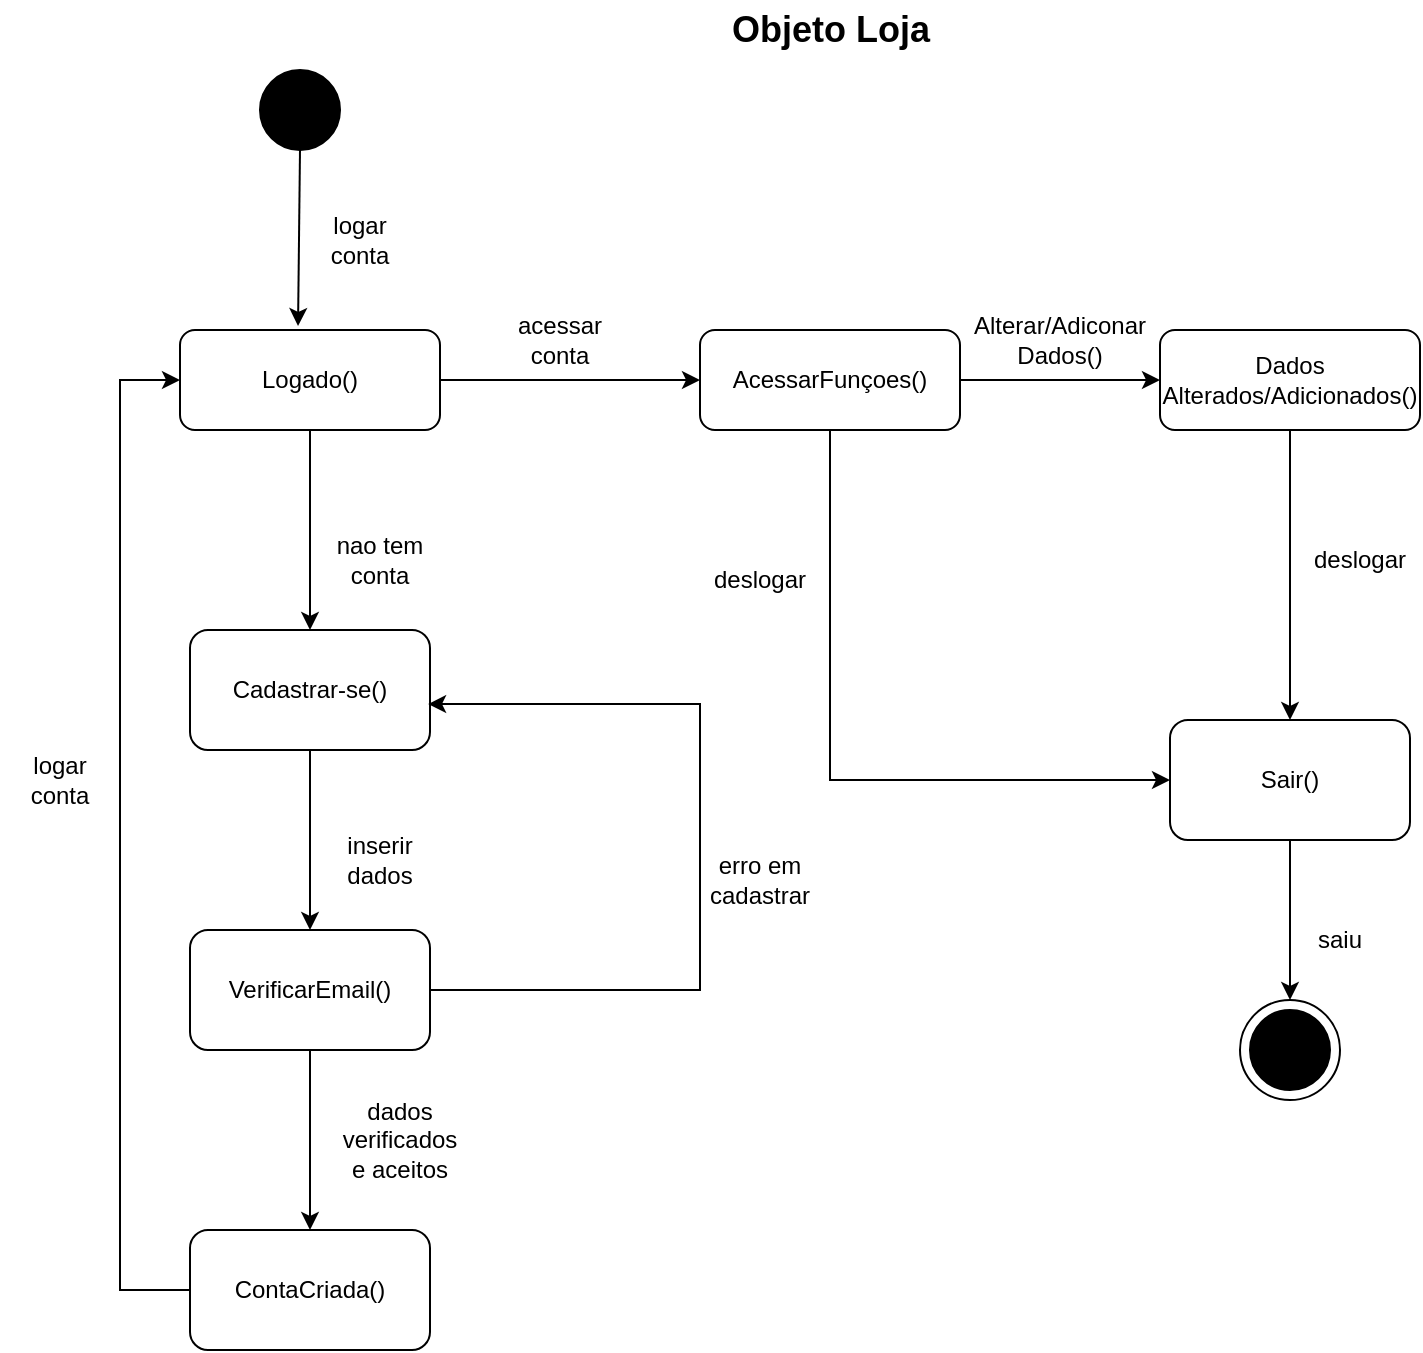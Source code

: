 <mxfile version="17.4.0" type="github"><diagram id="R75Mo8eNjW9HDw2Sxx0P" name="Page-1"><mxGraphModel dx="1296" dy="706" grid="1" gridSize="10" guides="1" tooltips="1" connect="1" arrows="1" fold="1" page="1" pageScale="1" pageWidth="827" pageHeight="1169" math="0" shadow="0"><root><mxCell id="0"/><mxCell id="1" parent="0"/><mxCell id="7iKNPw_ovYo5i9_i5qKB-2" value="" style="ellipse;whiteSpace=wrap;html=1;aspect=fixed;fillColor=#000000;" vertex="1" parent="1"><mxGeometry x="140" y="70" width="40" height="40" as="geometry"/></mxCell><mxCell id="7iKNPw_ovYo5i9_i5qKB-3" value="Logado()" style="rounded=1;whiteSpace=wrap;html=1;fillColor=#FFFFFF;" vertex="1" parent="1"><mxGeometry x="100" y="200" width="130" height="50" as="geometry"/></mxCell><mxCell id="7iKNPw_ovYo5i9_i5qKB-4" value="" style="endArrow=classic;html=1;rounded=0;exitX=0.5;exitY=1;exitDx=0;exitDy=0;entryX=0.454;entryY=-0.04;entryDx=0;entryDy=0;entryPerimeter=0;" edge="1" parent="1" source="7iKNPw_ovYo5i9_i5qKB-2" target="7iKNPw_ovYo5i9_i5qKB-3"><mxGeometry width="50" height="50" relative="1" as="geometry"><mxPoint x="390" y="340" as="sourcePoint"/><mxPoint x="440" y="290" as="targetPoint"/></mxGeometry></mxCell><mxCell id="7iKNPw_ovYo5i9_i5qKB-5" value="logar conta" style="text;html=1;strokeColor=none;fillColor=none;align=center;verticalAlign=middle;whiteSpace=wrap;rounded=0;" vertex="1" parent="1"><mxGeometry x="160" y="140" width="60" height="30" as="geometry"/></mxCell><mxCell id="7iKNPw_ovYo5i9_i5qKB-6" value="" style="endArrow=classic;html=1;rounded=0;exitX=0.5;exitY=1;exitDx=0;exitDy=0;entryX=0.5;entryY=0;entryDx=0;entryDy=0;" edge="1" parent="1" source="7iKNPw_ovYo5i9_i5qKB-3" target="7iKNPw_ovYo5i9_i5qKB-7"><mxGeometry width="50" height="50" relative="1" as="geometry"><mxPoint x="170" y="380" as="sourcePoint"/><mxPoint x="165" y="340" as="targetPoint"/></mxGeometry></mxCell><mxCell id="7iKNPw_ovYo5i9_i5qKB-7" value="Cadastrar-se()" style="rounded=1;whiteSpace=wrap;html=1;fillColor=#FFFFFF;" vertex="1" parent="1"><mxGeometry x="105" y="350" width="120" height="60" as="geometry"/></mxCell><mxCell id="7iKNPw_ovYo5i9_i5qKB-8" value="nao tem conta" style="text;html=1;strokeColor=none;fillColor=none;align=center;verticalAlign=middle;whiteSpace=wrap;rounded=0;" vertex="1" parent="1"><mxGeometry x="170" y="300" width="60" height="30" as="geometry"/></mxCell><mxCell id="7iKNPw_ovYo5i9_i5qKB-9" value="VerificarEmail()" style="rounded=1;whiteSpace=wrap;html=1;fillColor=#FFFFFF;" vertex="1" parent="1"><mxGeometry x="105" y="500" width="120" height="60" as="geometry"/></mxCell><mxCell id="7iKNPw_ovYo5i9_i5qKB-10" value="" style="endArrow=classic;html=1;rounded=0;exitX=0.5;exitY=1;exitDx=0;exitDy=0;entryX=0.5;entryY=0;entryDx=0;entryDy=0;" edge="1" parent="1" source="7iKNPw_ovYo5i9_i5qKB-7" target="7iKNPw_ovYo5i9_i5qKB-9"><mxGeometry width="50" height="50" relative="1" as="geometry"><mxPoint x="390" y="430" as="sourcePoint"/><mxPoint x="440" y="380" as="targetPoint"/></mxGeometry></mxCell><mxCell id="7iKNPw_ovYo5i9_i5qKB-11" value="inserir dados" style="text;html=1;strokeColor=none;fillColor=none;align=center;verticalAlign=middle;whiteSpace=wrap;rounded=0;" vertex="1" parent="1"><mxGeometry x="170" y="450" width="60" height="30" as="geometry"/></mxCell><mxCell id="7iKNPw_ovYo5i9_i5qKB-12" value="" style="endArrow=classic;html=1;rounded=0;exitX=1;exitY=0.5;exitDx=0;exitDy=0;entryX=0.992;entryY=0.617;entryDx=0;entryDy=0;entryPerimeter=0;" edge="1" parent="1" source="7iKNPw_ovYo5i9_i5qKB-9" target="7iKNPw_ovYo5i9_i5qKB-7"><mxGeometry width="50" height="50" relative="1" as="geometry"><mxPoint x="390" y="530" as="sourcePoint"/><mxPoint x="360" y="370" as="targetPoint"/><Array as="points"><mxPoint x="310" y="530"/><mxPoint x="360" y="530"/><mxPoint x="360" y="387"/></Array></mxGeometry></mxCell><mxCell id="7iKNPw_ovYo5i9_i5qKB-13" value="erro em cadastrar" style="text;html=1;strokeColor=none;fillColor=none;align=center;verticalAlign=middle;whiteSpace=wrap;rounded=0;" vertex="1" parent="1"><mxGeometry x="360" y="460" width="60" height="30" as="geometry"/></mxCell><mxCell id="7iKNPw_ovYo5i9_i5qKB-14" value="" style="endArrow=classic;html=1;rounded=0;exitX=0.5;exitY=1;exitDx=0;exitDy=0;entryX=0.5;entryY=0;entryDx=0;entryDy=0;" edge="1" parent="1" source="7iKNPw_ovYo5i9_i5qKB-9" target="7iKNPw_ovYo5i9_i5qKB-15"><mxGeometry width="50" height="50" relative="1" as="geometry"><mxPoint x="390" y="520" as="sourcePoint"/><mxPoint x="160" y="670" as="targetPoint"/></mxGeometry></mxCell><mxCell id="7iKNPw_ovYo5i9_i5qKB-15" value="ContaCriada()" style="rounded=1;whiteSpace=wrap;html=1;fillColor=#FFFFFF;" vertex="1" parent="1"><mxGeometry x="105" y="650" width="120" height="60" as="geometry"/></mxCell><mxCell id="7iKNPw_ovYo5i9_i5qKB-16" value="dados verificados e aceitos" style="text;html=1;strokeColor=none;fillColor=none;align=center;verticalAlign=middle;whiteSpace=wrap;rounded=0;" vertex="1" parent="1"><mxGeometry x="180" y="590" width="60" height="30" as="geometry"/></mxCell><mxCell id="7iKNPw_ovYo5i9_i5qKB-17" value="" style="endArrow=classic;html=1;rounded=0;exitX=0;exitY=0.5;exitDx=0;exitDy=0;entryX=0;entryY=0.5;entryDx=0;entryDy=0;" edge="1" parent="1" source="7iKNPw_ovYo5i9_i5qKB-15" target="7iKNPw_ovYo5i9_i5qKB-3"><mxGeometry width="50" height="50" relative="1" as="geometry"><mxPoint x="10" y="660" as="sourcePoint"/><mxPoint x="90" y="250" as="targetPoint"/><Array as="points"><mxPoint x="70" y="680"/><mxPoint x="70" y="225"/></Array></mxGeometry></mxCell><mxCell id="7iKNPw_ovYo5i9_i5qKB-18" value="logar conta" style="text;html=1;strokeColor=none;fillColor=none;align=center;verticalAlign=middle;whiteSpace=wrap;rounded=0;" vertex="1" parent="1"><mxGeometry x="10" y="410" width="60" height="30" as="geometry"/></mxCell><mxCell id="7iKNPw_ovYo5i9_i5qKB-19" value="AcessarFunçoes()" style="rounded=1;whiteSpace=wrap;html=1;fillColor=#FFFFFF;" vertex="1" parent="1"><mxGeometry x="360" y="200" width="130" height="50" as="geometry"/></mxCell><mxCell id="7iKNPw_ovYo5i9_i5qKB-20" value="" style="endArrow=classic;html=1;rounded=0;exitX=1;exitY=0.5;exitDx=0;exitDy=0;entryX=0;entryY=0.5;entryDx=0;entryDy=0;" edge="1" parent="1" source="7iKNPw_ovYo5i9_i5qKB-3" target="7iKNPw_ovYo5i9_i5qKB-19"><mxGeometry width="50" height="50" relative="1" as="geometry"><mxPoint x="390" y="310" as="sourcePoint"/><mxPoint x="440" y="260" as="targetPoint"/></mxGeometry></mxCell><mxCell id="7iKNPw_ovYo5i9_i5qKB-21" value="acessar conta" style="text;html=1;strokeColor=none;fillColor=none;align=center;verticalAlign=middle;whiteSpace=wrap;rounded=0;" vertex="1" parent="1"><mxGeometry x="260" y="190" width="60" height="30" as="geometry"/></mxCell><mxCell id="7iKNPw_ovYo5i9_i5qKB-22" value="Dados&lt;br&gt;Alterados/Adicionados()" style="rounded=1;whiteSpace=wrap;html=1;fillColor=#FFFFFF;" vertex="1" parent="1"><mxGeometry x="590" y="200" width="130" height="50" as="geometry"/></mxCell><mxCell id="7iKNPw_ovYo5i9_i5qKB-23" value="" style="endArrow=classic;html=1;rounded=0;exitX=1;exitY=0.5;exitDx=0;exitDy=0;entryX=0;entryY=0.5;entryDx=0;entryDy=0;" edge="1" parent="1" source="7iKNPw_ovYo5i9_i5qKB-19" target="7iKNPw_ovYo5i9_i5qKB-22"><mxGeometry width="50" height="50" relative="1" as="geometry"><mxPoint x="390" y="310" as="sourcePoint"/><mxPoint x="440" y="260" as="targetPoint"/></mxGeometry></mxCell><mxCell id="7iKNPw_ovYo5i9_i5qKB-24" value="Alterar/Adiconar&lt;br&gt;Dados()" style="text;html=1;strokeColor=none;fillColor=none;align=center;verticalAlign=middle;whiteSpace=wrap;rounded=0;" vertex="1" parent="1"><mxGeometry x="510" y="190" width="60" height="30" as="geometry"/></mxCell><mxCell id="7iKNPw_ovYo5i9_i5qKB-25" value="Sair()" style="rounded=1;whiteSpace=wrap;html=1;fillColor=#FFFFFF;" vertex="1" parent="1"><mxGeometry x="595" y="395" width="120" height="60" as="geometry"/></mxCell><mxCell id="7iKNPw_ovYo5i9_i5qKB-26" value="" style="endArrow=classic;html=1;rounded=0;exitX=0.5;exitY=1;exitDx=0;exitDy=0;entryX=0;entryY=0.5;entryDx=0;entryDy=0;" edge="1" parent="1" source="7iKNPw_ovYo5i9_i5qKB-19" target="7iKNPw_ovYo5i9_i5qKB-25"><mxGeometry width="50" height="50" relative="1" as="geometry"><mxPoint x="440" y="340" as="sourcePoint"/><mxPoint x="425" y="420" as="targetPoint"/><Array as="points"><mxPoint x="425" y="425"/></Array></mxGeometry></mxCell><mxCell id="7iKNPw_ovYo5i9_i5qKB-27" value="deslogar" style="text;html=1;strokeColor=none;fillColor=none;align=center;verticalAlign=middle;whiteSpace=wrap;rounded=0;" vertex="1" parent="1"><mxGeometry x="360" y="310" width="60" height="30" as="geometry"/></mxCell><mxCell id="7iKNPw_ovYo5i9_i5qKB-28" value="" style="endArrow=classic;html=1;rounded=0;exitX=0.5;exitY=1;exitDx=0;exitDy=0;entryX=0.5;entryY=0;entryDx=0;entryDy=0;" edge="1" parent="1" source="7iKNPw_ovYo5i9_i5qKB-22" target="7iKNPw_ovYo5i9_i5qKB-25"><mxGeometry width="50" height="50" relative="1" as="geometry"><mxPoint x="390" y="390" as="sourcePoint"/><mxPoint x="440" y="340" as="targetPoint"/></mxGeometry></mxCell><mxCell id="7iKNPw_ovYo5i9_i5qKB-29" value="deslogar" style="text;html=1;strokeColor=none;fillColor=none;align=center;verticalAlign=middle;whiteSpace=wrap;rounded=0;" vertex="1" parent="1"><mxGeometry x="660" y="300" width="60" height="30" as="geometry"/></mxCell><mxCell id="7iKNPw_ovYo5i9_i5qKB-30" value="" style="ellipse;whiteSpace=wrap;html=1;aspect=fixed;fillColor=#FFFFFF;" vertex="1" parent="1"><mxGeometry x="630" y="535" width="50" height="50" as="geometry"/></mxCell><mxCell id="7iKNPw_ovYo5i9_i5qKB-31" value="" style="ellipse;whiteSpace=wrap;html=1;aspect=fixed;fillColor=#000000;" vertex="1" parent="1"><mxGeometry x="635" y="540" width="40" height="40" as="geometry"/></mxCell><mxCell id="7iKNPw_ovYo5i9_i5qKB-32" value="" style="endArrow=classic;html=1;rounded=0;exitX=0.5;exitY=1;exitDx=0;exitDy=0;entryX=0.5;entryY=0;entryDx=0;entryDy=0;" edge="1" parent="1" source="7iKNPw_ovYo5i9_i5qKB-25" target="7iKNPw_ovYo5i9_i5qKB-30"><mxGeometry width="50" height="50" relative="1" as="geometry"><mxPoint x="390" y="390" as="sourcePoint"/><mxPoint x="655" y="520" as="targetPoint"/></mxGeometry></mxCell><mxCell id="7iKNPw_ovYo5i9_i5qKB-33" value="saiu" style="text;html=1;strokeColor=none;fillColor=none;align=center;verticalAlign=middle;whiteSpace=wrap;rounded=0;" vertex="1" parent="1"><mxGeometry x="650" y="490" width="60" height="30" as="geometry"/></mxCell><mxCell id="7iKNPw_ovYo5i9_i5qKB-34" value="&lt;div style=&quot;font-size: 18px;&quot;&gt;Objeto Loja&lt;/div&gt;" style="text;html=1;align=center;verticalAlign=middle;resizable=0;points=[];autosize=1;strokeColor=none;fillColor=none;strokeWidth=1;fontSize=18;fontStyle=1" vertex="1" parent="1"><mxGeometry x="370" y="35" width="110" height="30" as="geometry"/></mxCell></root></mxGraphModel></diagram></mxfile>